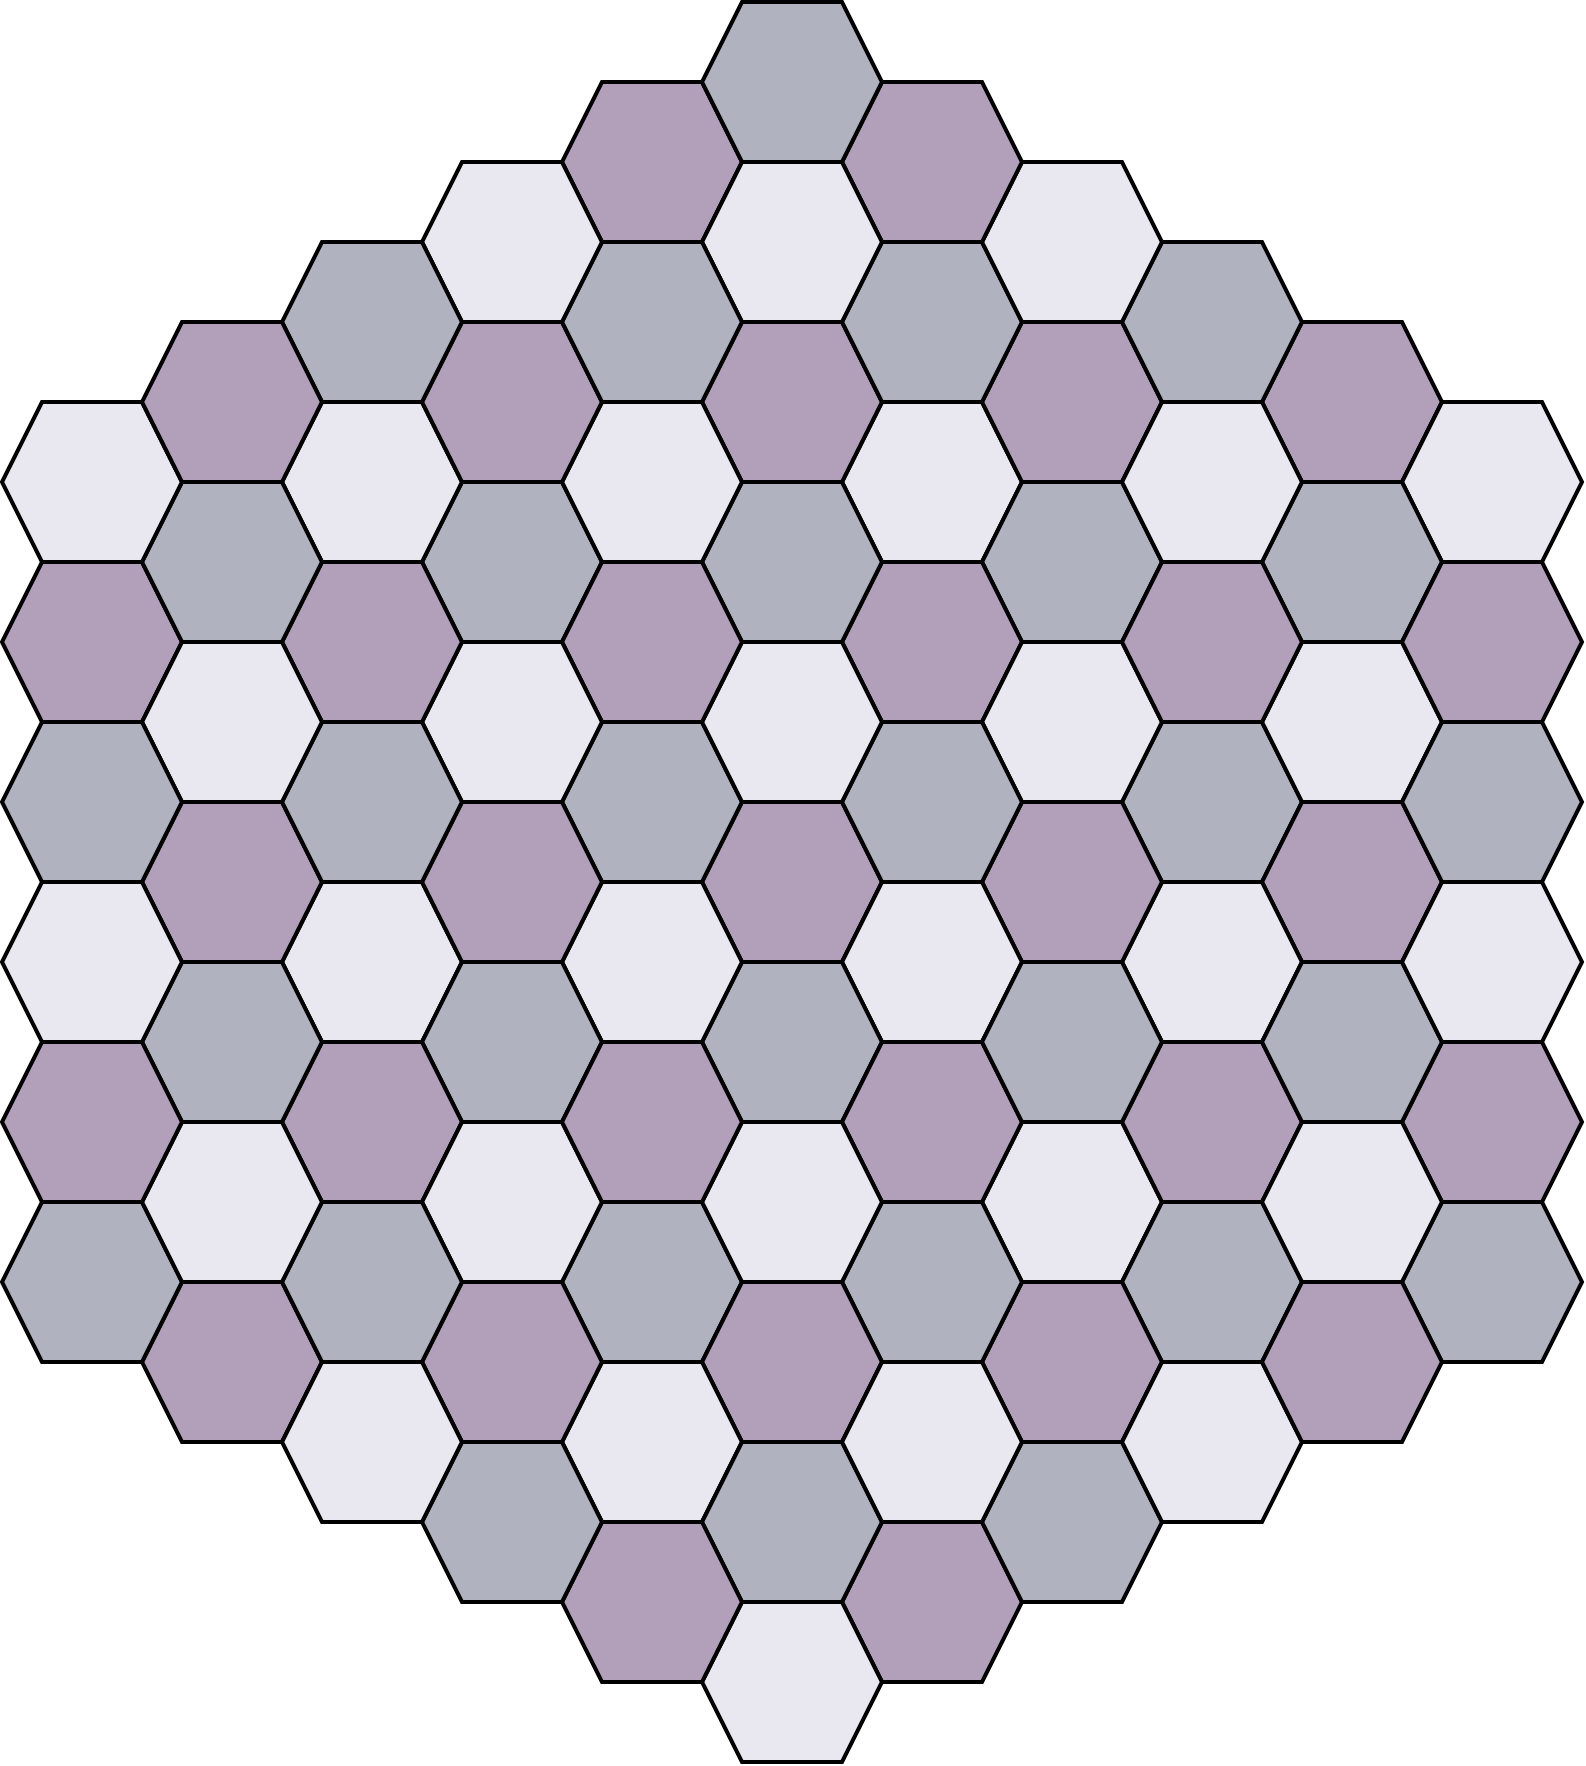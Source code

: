 <mxfile version="14.2.4" type="embed">
    <diagram id="gJLPqacedO71JgMYQs5W" name="Page-1">
        <mxGraphModel dx="1906" dy="1900" grid="1" gridSize="10" guides="1" tooltips="1" connect="1" arrows="1" fold="1" page="1" pageScale="1" pageWidth="850" pageHeight="1100" math="0" shadow="0">
            <root>
                <mxCell id="0"/>
                <mxCell id="1" parent="0"/>
                <mxCell id="9" value="" style="shape=hexagon;perimeter=hexagonPerimeter2;whiteSpace=wrap;html=1;fixedSize=1;strokeColor=#000000;strokeWidth=2;fillColor=#E9E7EF;" vertex="1" parent="1">
                    <mxGeometry x="360" y="190" width="90" height="80" as="geometry"/>
                </mxCell>
                <mxCell id="10" value="" style="shape=hexagon;perimeter=hexagonPerimeter2;whiteSpace=wrap;html=1;fixedSize=1;strokeColor=#000000;strokeWidth=2;fillColor=#B0B2BF;" vertex="1" parent="1">
                    <mxGeometry x="430" y="230" width="90" height="80" as="geometry"/>
                </mxCell>
                <mxCell id="11" value="" style="shape=hexagon;perimeter=hexagonPerimeter2;whiteSpace=wrap;html=1;fixedSize=1;strokeColor=#000000;strokeWidth=2;fillColor=#B2A0BB;" vertex="1" parent="1">
                    <mxGeometry x="430" y="150" width="90" height="80" as="geometry"/>
                </mxCell>
                <mxCell id="12" value="" style="shape=hexagon;perimeter=hexagonPerimeter2;whiteSpace=wrap;html=1;fixedSize=1;strokeColor=#000000;strokeWidth=2;fillColor=#B2A0BB;" vertex="1" parent="1">
                    <mxGeometry x="360" y="270" width="90" height="80" as="geometry"/>
                </mxCell>
                <mxCell id="13" value="" style="shape=hexagon;perimeter=hexagonPerimeter2;whiteSpace=wrap;html=1;fixedSize=1;strokeColor=#000000;strokeWidth=2;fillColor=#B0B2BF;" vertex="1" parent="1">
                    <mxGeometry x="290" y="230" width="90" height="80" as="geometry"/>
                </mxCell>
                <mxCell id="14" value="" style="shape=hexagon;perimeter=hexagonPerimeter2;whiteSpace=wrap;html=1;fixedSize=1;strokeColor=#000000;strokeWidth=2;fillColor=#B2A0BB;" vertex="1" parent="1">
                    <mxGeometry x="290" y="150" width="90" height="80" as="geometry"/>
                </mxCell>
                <mxCell id="15" value="" style="shape=hexagon;perimeter=hexagonPerimeter2;whiteSpace=wrap;html=1;fixedSize=1;strokeColor=#000000;strokeWidth=2;fillColor=#B0B2BF;" vertex="1" parent="1">
                    <mxGeometry x="360" y="110" width="90" height="80" as="geometry"/>
                </mxCell>
                <mxCell id="16" value="" style="shape=hexagon;perimeter=hexagonPerimeter2;whiteSpace=wrap;html=1;fixedSize=1;strokeColor=#000000;strokeWidth=2;fillColor=#B2A0BB;" vertex="1" parent="1">
                    <mxGeometry x="570" y="150" width="90" height="80" as="geometry"/>
                </mxCell>
                <mxCell id="17" value="" style="shape=hexagon;perimeter=hexagonPerimeter2;whiteSpace=wrap;html=1;fixedSize=1;strokeColor=#000000;strokeWidth=2;fillColor=#E9E7EF;" vertex="1" parent="1">
                    <mxGeometry x="640" y="190" width="90" height="80" as="geometry"/>
                </mxCell>
                <mxCell id="19" value="" style="shape=hexagon;perimeter=hexagonPerimeter2;whiteSpace=wrap;html=1;fixedSize=1;strokeColor=#000000;strokeWidth=2;fillColor=#B0B2BF;" vertex="1" parent="1">
                    <mxGeometry x="570" y="230" width="90" height="80" as="geometry"/>
                </mxCell>
                <mxCell id="20" value="" style="shape=hexagon;perimeter=hexagonPerimeter2;whiteSpace=wrap;html=1;fixedSize=1;strokeColor=#000000;strokeWidth=2;fillColor=#E9E7EF;" vertex="1" parent="1">
                    <mxGeometry x="500" y="190" width="90" height="80" as="geometry"/>
                </mxCell>
                <mxCell id="21" value="" style="shape=hexagon;perimeter=hexagonPerimeter2;whiteSpace=wrap;html=1;fixedSize=1;strokeColor=#000000;strokeWidth=2;fillColor=#B0B2BF;" vertex="1" parent="1">
                    <mxGeometry x="500" y="110" width="90" height="80" as="geometry"/>
                </mxCell>
                <mxCell id="23" value="" style="shape=hexagon;perimeter=hexagonPerimeter2;whiteSpace=wrap;html=1;fixedSize=1;strokeColor=#000000;strokeWidth=2;fillColor=#B0B2BF;" vertex="1" parent="1">
                    <mxGeometry x="500" y="350" width="90" height="80" as="geometry"/>
                </mxCell>
                <mxCell id="24" value="" style="shape=hexagon;perimeter=hexagonPerimeter2;whiteSpace=wrap;html=1;fixedSize=1;strokeColor=#000000;strokeWidth=2;fillColor=#B2A0BB;" vertex="1" parent="1">
                    <mxGeometry x="570" y="390" width="90" height="80" as="geometry"/>
                </mxCell>
                <mxCell id="25" value="" style="shape=hexagon;perimeter=hexagonPerimeter2;whiteSpace=wrap;html=1;fixedSize=1;strokeColor=#000000;strokeWidth=2;fillColor=#E9E7EF;" vertex="1" parent="1">
                    <mxGeometry x="570" y="310" width="90" height="80" as="geometry"/>
                </mxCell>
                <mxCell id="26" value="" style="shape=hexagon;perimeter=hexagonPerimeter2;whiteSpace=wrap;html=1;fixedSize=1;strokeColor=#000000;strokeWidth=2;fillColor=#E9E7EF;" vertex="1" parent="1">
                    <mxGeometry x="500" y="430" width="90" height="80" as="geometry"/>
                </mxCell>
                <mxCell id="27" value="" style="shape=hexagon;perimeter=hexagonPerimeter2;whiteSpace=wrap;html=1;fixedSize=1;strokeColor=#000000;strokeWidth=2;fillColor=#B2A0BB;" vertex="1" parent="1">
                    <mxGeometry x="430" y="390" width="90" height="80" as="geometry"/>
                </mxCell>
                <mxCell id="28" value="" style="shape=hexagon;perimeter=hexagonPerimeter2;whiteSpace=wrap;html=1;fixedSize=1;strokeColor=#000000;strokeWidth=2;fillColor=#E9E7EF;" vertex="1" parent="1">
                    <mxGeometry x="430" y="310" width="90" height="80" as="geometry"/>
                </mxCell>
                <mxCell id="29" value="" style="shape=hexagon;perimeter=hexagonPerimeter2;whiteSpace=wrap;html=1;fixedSize=1;strokeColor=#000000;strokeWidth=2;fillColor=#B2A0BB;" vertex="1" parent="1">
                    <mxGeometry x="500" y="270" width="90" height="80" as="geometry"/>
                </mxCell>
                <mxCell id="30" value="" style="shape=hexagon;perimeter=hexagonPerimeter2;whiteSpace=wrap;html=1;fixedSize=1;strokeColor=#000000;strokeWidth=2;fillColor=#B2A0BB;" vertex="1" parent="1">
                    <mxGeometry x="290" y="390" width="90" height="80" as="geometry"/>
                </mxCell>
                <mxCell id="31" value="" style="shape=hexagon;perimeter=hexagonPerimeter2;whiteSpace=wrap;html=1;fixedSize=1;strokeColor=#000000;strokeWidth=2;fillColor=#E9E7EF;" vertex="1" parent="1">
                    <mxGeometry x="360" y="430" width="90" height="80" as="geometry"/>
                </mxCell>
                <mxCell id="32" value="" style="shape=hexagon;perimeter=hexagonPerimeter2;whiteSpace=wrap;html=1;fixedSize=1;strokeColor=#000000;strokeWidth=2;fillColor=#B0B2BF;" vertex="1" parent="1">
                    <mxGeometry x="360" y="350" width="90" height="80" as="geometry"/>
                </mxCell>
                <mxCell id="33" value="" style="shape=hexagon;perimeter=hexagonPerimeter2;whiteSpace=wrap;html=1;fixedSize=1;strokeColor=#000000;strokeWidth=2;fillColor=#B0B2BF;" vertex="1" parent="1">
                    <mxGeometry x="290" y="470" width="90" height="80" as="geometry"/>
                </mxCell>
                <mxCell id="34" value="" style="shape=hexagon;perimeter=hexagonPerimeter2;whiteSpace=wrap;html=1;fixedSize=1;strokeColor=#000000;strokeWidth=2;fillColor=#E9E7EF;" vertex="1" parent="1">
                    <mxGeometry x="220" y="430" width="90" height="80" as="geometry"/>
                </mxCell>
                <mxCell id="35" value="" style="shape=hexagon;perimeter=hexagonPerimeter2;whiteSpace=wrap;html=1;fixedSize=1;strokeColor=#000000;strokeWidth=2;fillColor=#B0B2BF;" vertex="1" parent="1">
                    <mxGeometry x="220" y="350" width="90" height="80" as="geometry"/>
                </mxCell>
                <mxCell id="36" value="" style="shape=hexagon;perimeter=hexagonPerimeter2;whiteSpace=wrap;html=1;fixedSize=1;strokeColor=#000000;strokeWidth=2;fillColor=#E9E7EF;" vertex="1" parent="1">
                    <mxGeometry x="290" y="310" width="90" height="80" as="geometry"/>
                </mxCell>
                <mxCell id="37" value="" style="shape=hexagon;perimeter=hexagonPerimeter2;whiteSpace=wrap;html=1;fixedSize=1;strokeColor=#000000;strokeWidth=2;fillColor=#B0B2BF;" vertex="1" parent="1">
                    <mxGeometry x="150" y="230" width="90" height="80" as="geometry"/>
                </mxCell>
                <mxCell id="38" value="" style="shape=hexagon;perimeter=hexagonPerimeter2;whiteSpace=wrap;html=1;fixedSize=1;strokeColor=#000000;strokeWidth=2;fillColor=#B2A0BB;" vertex="1" parent="1">
                    <mxGeometry x="220" y="270" width="90" height="80" as="geometry"/>
                </mxCell>
                <mxCell id="39" value="" style="shape=hexagon;perimeter=hexagonPerimeter2;whiteSpace=wrap;html=1;fixedSize=1;strokeColor=#000000;strokeWidth=2;fillColor=#E9E7EF;" vertex="1" parent="1">
                    <mxGeometry x="220" y="190" width="90" height="80" as="geometry"/>
                </mxCell>
                <mxCell id="40" value="" style="shape=hexagon;perimeter=hexagonPerimeter2;whiteSpace=wrap;html=1;fixedSize=1;strokeColor=#000000;strokeWidth=2;fillColor=#E9E7EF;" vertex="1" parent="1">
                    <mxGeometry x="150" y="310" width="90" height="80" as="geometry"/>
                </mxCell>
                <mxCell id="41" value="" style="shape=hexagon;perimeter=hexagonPerimeter2;whiteSpace=wrap;html=1;fixedSize=1;strokeColor=#000000;strokeWidth=2;fillColor=#B2A0BB;" vertex="1" parent="1">
                    <mxGeometry x="80" y="270" width="90" height="80" as="geometry"/>
                </mxCell>
                <mxCell id="42" value="" style="shape=hexagon;perimeter=hexagonPerimeter2;whiteSpace=wrap;html=1;fixedSize=1;strokeColor=#000000;strokeWidth=2;fillColor=#E9E7EF;" vertex="1" parent="1">
                    <mxGeometry x="80" y="190" width="90" height="80" as="geometry"/>
                </mxCell>
                <mxCell id="43" value="" style="shape=hexagon;perimeter=hexagonPerimeter2;whiteSpace=wrap;html=1;fixedSize=1;strokeColor=#000000;strokeWidth=2;fillColor=#B2A0BB;" vertex="1" parent="1">
                    <mxGeometry x="150" y="150" width="90" height="80" as="geometry"/>
                </mxCell>
                <mxCell id="44" value="" style="shape=hexagon;perimeter=hexagonPerimeter2;whiteSpace=wrap;html=1;fixedSize=1;strokeColor=#000000;strokeWidth=2;fillColor=#E9E7EF;" vertex="1" parent="1">
                    <mxGeometry x="80" y="430" width="90" height="80" as="geometry"/>
                </mxCell>
                <mxCell id="45" value="" style="shape=hexagon;perimeter=hexagonPerimeter2;whiteSpace=wrap;html=1;fixedSize=1;strokeColor=#000000;strokeWidth=2;fillColor=#B0B2BF;" vertex="1" parent="1">
                    <mxGeometry x="150" y="470" width="90" height="80" as="geometry"/>
                </mxCell>
                <mxCell id="46" value="" style="shape=hexagon;perimeter=hexagonPerimeter2;whiteSpace=wrap;html=1;fixedSize=1;strokeColor=#000000;strokeWidth=2;fillColor=#B2A0BB;" vertex="1" parent="1">
                    <mxGeometry x="150" y="390" width="90" height="80" as="geometry"/>
                </mxCell>
                <mxCell id="47" value="" style="shape=hexagon;perimeter=hexagonPerimeter2;whiteSpace=wrap;html=1;fixedSize=1;strokeColor=#000000;strokeWidth=2;fillColor=#B2A0BB;" vertex="1" parent="1">
                    <mxGeometry x="80" y="510" width="90" height="80" as="geometry"/>
                </mxCell>
                <mxCell id="48" value="" style="shape=hexagon;perimeter=hexagonPerimeter2;whiteSpace=wrap;html=1;fixedSize=1;strokeColor=#000000;strokeWidth=2;fillColor=#B0B2BF;" vertex="1" parent="1">
                    <mxGeometry x="10" y="470" width="90" height="80" as="geometry"/>
                </mxCell>
                <mxCell id="49" value="" style="shape=hexagon;perimeter=hexagonPerimeter2;whiteSpace=wrap;html=1;fixedSize=1;strokeColor=#000000;strokeWidth=2;fillColor=#B2A0BB;" vertex="1" parent="1">
                    <mxGeometry x="10" y="390" width="90" height="80" as="geometry"/>
                </mxCell>
                <mxCell id="50" value="" style="shape=hexagon;perimeter=hexagonPerimeter2;whiteSpace=wrap;html=1;fixedSize=1;strokeColor=#000000;strokeWidth=2;fillColor=#B0B2BF;" vertex="1" parent="1">
                    <mxGeometry x="80" y="350" width="90" height="80" as="geometry"/>
                </mxCell>
                <mxCell id="51" value="" style="shape=hexagon;perimeter=hexagonPerimeter2;whiteSpace=wrap;html=1;fixedSize=1;strokeColor=#000000;strokeWidth=2;fillColor=#E9E7EF;" vertex="1" parent="1">
                    <mxGeometry x="430" y="550" width="90" height="80" as="geometry"/>
                </mxCell>
                <mxCell id="52" value="" style="shape=hexagon;perimeter=hexagonPerimeter2;whiteSpace=wrap;html=1;fixedSize=1;strokeColor=#000000;strokeWidth=2;fillColor=#B0B2BF;" vertex="1" parent="1">
                    <mxGeometry x="500" y="590" width="90" height="80" as="geometry"/>
                </mxCell>
                <mxCell id="53" value="" style="shape=hexagon;perimeter=hexagonPerimeter2;whiteSpace=wrap;html=1;fixedSize=1;strokeColor=#000000;strokeWidth=2;fillColor=#B2A0BB;" vertex="1" parent="1">
                    <mxGeometry x="500" y="510" width="90" height="80" as="geometry"/>
                </mxCell>
                <mxCell id="54" value="" style="shape=hexagon;perimeter=hexagonPerimeter2;whiteSpace=wrap;html=1;fixedSize=1;strokeColor=#000000;strokeWidth=2;fillColor=#B2A0BB;" vertex="1" parent="1">
                    <mxGeometry x="430" y="630" width="90" height="80" as="geometry"/>
                </mxCell>
                <mxCell id="55" value="" style="shape=hexagon;perimeter=hexagonPerimeter2;whiteSpace=wrap;html=1;fixedSize=1;strokeColor=#000000;strokeWidth=2;fillColor=#B0B2BF;" vertex="1" parent="1">
                    <mxGeometry x="360" y="590" width="90" height="80" as="geometry"/>
                </mxCell>
                <mxCell id="56" value="" style="shape=hexagon;perimeter=hexagonPerimeter2;whiteSpace=wrap;html=1;fixedSize=1;strokeColor=#000000;strokeWidth=2;fillColor=#B2A0BB;" vertex="1" parent="1">
                    <mxGeometry x="360" y="510" width="90" height="80" as="geometry"/>
                </mxCell>
                <mxCell id="57" value="" style="shape=hexagon;perimeter=hexagonPerimeter2;whiteSpace=wrap;html=1;fixedSize=1;strokeColor=#000000;strokeWidth=2;fillColor=#B0B2BF;" vertex="1" parent="1">
                    <mxGeometry x="430" y="470" width="90" height="80" as="geometry"/>
                </mxCell>
                <mxCell id="58" value="" style="shape=hexagon;perimeter=hexagonPerimeter2;whiteSpace=wrap;html=1;fixedSize=1;strokeColor=#000000;strokeWidth=2;fillColor=#B0B2BF;" vertex="1" parent="1">
                    <mxGeometry x="220" y="590" width="90" height="80" as="geometry"/>
                </mxCell>
                <mxCell id="59" value="" style="shape=hexagon;perimeter=hexagonPerimeter2;whiteSpace=wrap;html=1;fixedSize=1;strokeColor=#000000;strokeWidth=2;fillColor=#B2A0BB;" vertex="1" parent="1">
                    <mxGeometry x="290" y="630" width="90" height="80" as="geometry"/>
                </mxCell>
                <mxCell id="60" value="" style="shape=hexagon;perimeter=hexagonPerimeter2;whiteSpace=wrap;html=1;fixedSize=1;strokeColor=#000000;strokeWidth=2;fillColor=#E9E7EF;" vertex="1" parent="1">
                    <mxGeometry x="290" y="550" width="90" height="80" as="geometry"/>
                </mxCell>
                <mxCell id="61" value="" style="shape=hexagon;perimeter=hexagonPerimeter2;whiteSpace=wrap;html=1;fixedSize=1;strokeColor=#000000;strokeWidth=2;fillColor=#E9E7EF;" vertex="1" parent="1">
                    <mxGeometry x="220" y="670" width="90" height="80" as="geometry"/>
                </mxCell>
                <mxCell id="62" value="" style="shape=hexagon;perimeter=hexagonPerimeter2;whiteSpace=wrap;html=1;fixedSize=1;strokeColor=#000000;strokeWidth=2;fillColor=#B2A0BB;" vertex="1" parent="1">
                    <mxGeometry x="150" y="630" width="90" height="80" as="geometry"/>
                </mxCell>
                <mxCell id="63" value="" style="shape=hexagon;perimeter=hexagonPerimeter2;whiteSpace=wrap;html=1;fixedSize=1;strokeColor=#000000;strokeWidth=2;fillColor=#E9E7EF;" vertex="1" parent="1">
                    <mxGeometry x="150" y="550" width="90" height="80" as="geometry"/>
                </mxCell>
                <mxCell id="64" value="" style="shape=hexagon;perimeter=hexagonPerimeter2;whiteSpace=wrap;html=1;fixedSize=1;strokeColor=#000000;strokeWidth=2;fillColor=#B2A0BB;" vertex="1" parent="1">
                    <mxGeometry x="220" y="510" width="90" height="80" as="geometry"/>
                </mxCell>
                <mxCell id="65" value="" style="shape=hexagon;perimeter=hexagonPerimeter2;whiteSpace=wrap;html=1;fixedSize=1;strokeColor=#000000;strokeWidth=2;fillColor=#B2A0BB;" vertex="1" parent="1">
                    <mxGeometry x="640" y="510" width="90" height="80" as="geometry"/>
                </mxCell>
                <mxCell id="68" value="" style="shape=hexagon;perimeter=hexagonPerimeter2;whiteSpace=wrap;html=1;fixedSize=1;strokeColor=#000000;strokeWidth=2;fillColor=#B0B2BF;" vertex="1" parent="1">
                    <mxGeometry x="640" y="590" width="90" height="80" as="geometry"/>
                </mxCell>
                <mxCell id="69" value="" style="shape=hexagon;perimeter=hexagonPerimeter2;whiteSpace=wrap;html=1;fixedSize=1;strokeColor=#000000;strokeWidth=2;fillColor=#E9E7EF;" vertex="1" parent="1">
                    <mxGeometry x="570" y="550" width="90" height="80" as="geometry"/>
                </mxCell>
                <mxCell id="70" value="" style="shape=hexagon;perimeter=hexagonPerimeter2;whiteSpace=wrap;html=1;fixedSize=1;strokeColor=#000000;strokeWidth=2;fillColor=#B0B2BF;" vertex="1" parent="1">
                    <mxGeometry x="570" y="470" width="90" height="80" as="geometry"/>
                </mxCell>
                <mxCell id="71" value="" style="shape=hexagon;perimeter=hexagonPerimeter2;whiteSpace=wrap;html=1;fixedSize=1;strokeColor=#000000;strokeWidth=2;fillColor=#E9E7EF;" vertex="1" parent="1">
                    <mxGeometry x="640" y="430" width="90" height="80" as="geometry"/>
                </mxCell>
                <mxCell id="76" value="" style="shape=hexagon;perimeter=hexagonPerimeter2;whiteSpace=wrap;html=1;fixedSize=1;strokeColor=#000000;strokeWidth=2;fillColor=#B0B2BF;" vertex="1" parent="1">
                    <mxGeometry x="640" y="350" width="90" height="80" as="geometry"/>
                </mxCell>
                <mxCell id="77" value="" style="shape=hexagon;perimeter=hexagonPerimeter2;whiteSpace=wrap;html=1;fixedSize=1;strokeColor=#000000;strokeWidth=2;fillColor=#B2A0BB;" vertex="1" parent="1">
                    <mxGeometry x="640" y="270" width="90" height="80" as="geometry"/>
                </mxCell>
                <mxCell id="82" value="" style="shape=hexagon;perimeter=hexagonPerimeter2;whiteSpace=wrap;html=1;fixedSize=1;strokeColor=#000000;strokeWidth=2;fillColor=#E9E7EF;" vertex="1" parent="1">
                    <mxGeometry x="430" y="70" width="90" height="80" as="geometry"/>
                </mxCell>
                <mxCell id="83" value="" style="shape=hexagon;perimeter=hexagonPerimeter2;whiteSpace=wrap;html=1;fixedSize=1;strokeColor=#000000;strokeWidth=2;fillColor=#B2A0BB;" vertex="1" parent="1">
                    <mxGeometry x="360" y="30" width="90" height="80" as="geometry"/>
                </mxCell>
                <mxCell id="86" value="" style="shape=hexagon;perimeter=hexagonPerimeter2;whiteSpace=wrap;html=1;fixedSize=1;strokeColor=#000000;strokeWidth=2;fillColor=#b2a0bb;" vertex="1" parent="1">
                    <mxGeometry x="220" y="30" width="90" height="80" as="geometry"/>
                </mxCell>
                <mxCell id="87" value="" style="shape=hexagon;perimeter=hexagonPerimeter2;whiteSpace=wrap;html=1;fixedSize=1;strokeColor=#000000;strokeWidth=2;fillColor=#e9e7ef;" vertex="1" parent="1">
                    <mxGeometry x="290" y="70" width="90" height="80" as="geometry"/>
                </mxCell>
                <mxCell id="88" value="" style="shape=hexagon;perimeter=hexagonPerimeter2;whiteSpace=wrap;html=1;fixedSize=1;strokeColor=#000000;strokeWidth=2;fillColor=#b0b2bf;" vertex="1" parent="1">
                    <mxGeometry x="290" y="-10" width="90" height="80" as="geometry"/>
                </mxCell>
                <mxCell id="89" value="" style="shape=hexagon;perimeter=hexagonPerimeter2;whiteSpace=wrap;html=1;fixedSize=1;strokeColor=#000000;strokeWidth=2;fillColor=#B0B2BF;" vertex="1" parent="1">
                    <mxGeometry x="220" y="110" width="90" height="80" as="geometry"/>
                </mxCell>
                <mxCell id="90" value="" style="shape=hexagon;perimeter=hexagonPerimeter2;whiteSpace=wrap;html=1;fixedSize=1;strokeColor=#000000;strokeWidth=2;fillColor=#E9E7EF;" vertex="1" parent="1">
                    <mxGeometry x="150" y="70" width="90" height="80" as="geometry"/>
                </mxCell>
                <mxCell id="93" value="" style="shape=hexagon;perimeter=hexagonPerimeter2;whiteSpace=wrap;html=1;fixedSize=1;strokeColor=#000000;strokeWidth=2;fillColor=#B2A0BB;" vertex="1" parent="1">
                    <mxGeometry x="360" y="750" width="90" height="80" as="geometry"/>
                </mxCell>
                <mxCell id="95" value="" style="shape=hexagon;perimeter=hexagonPerimeter2;whiteSpace=wrap;html=1;fixedSize=1;strokeColor=#000000;strokeWidth=2;fillColor=#B0B2BF;" vertex="1" parent="1">
                    <mxGeometry x="430" y="710" width="90" height="80" as="geometry"/>
                </mxCell>
                <mxCell id="97" value="" style="shape=hexagon;perimeter=hexagonPerimeter2;whiteSpace=wrap;html=1;fixedSize=1;strokeColor=#000000;strokeWidth=2;fillColor=#E9E7EF;" vertex="1" parent="1">
                    <mxGeometry x="290" y="790" width="90" height="80" as="geometry"/>
                </mxCell>
                <mxCell id="98" value="" style="shape=hexagon;perimeter=hexagonPerimeter2;whiteSpace=wrap;html=1;fixedSize=1;strokeColor=#000000;strokeWidth=2;fillColor=#B0B2BF;" vertex="1" parent="1">
                    <mxGeometry x="290" y="710" width="90" height="80" as="geometry"/>
                </mxCell>
                <mxCell id="99" value="" style="shape=hexagon;perimeter=hexagonPerimeter2;whiteSpace=wrap;html=1;fixedSize=1;strokeColor=#000000;strokeWidth=2;fillColor=#E9E7EF;" vertex="1" parent="1">
                    <mxGeometry x="360" y="670" width="90" height="80" as="geometry"/>
                </mxCell>
                <mxCell id="105" value="" style="shape=hexagon;perimeter=hexagonPerimeter2;whiteSpace=wrap;html=1;fixedSize=1;strokeColor=#000000;strokeWidth=2;fillColor=#E9E7EF;" vertex="1" parent="1">
                    <mxGeometry x="500" y="670" width="90" height="80" as="geometry"/>
                </mxCell>
                <mxCell id="106" value="" style="shape=hexagon;perimeter=hexagonPerimeter2;whiteSpace=wrap;html=1;fixedSize=1;strokeColor=#000000;strokeWidth=2;fillColor=#B2A0BB;" vertex="1" parent="1">
                    <mxGeometry x="570" y="630" width="90" height="80" as="geometry"/>
                </mxCell>
                <mxCell id="109" value="" style="shape=hexagon;perimeter=hexagonPerimeter2;whiteSpace=wrap;html=1;fixedSize=1;strokeColor=#000000;strokeWidth=2;fillColor=#B2A0BB;" vertex="1" parent="1">
                    <mxGeometry x="220" y="750" width="90" height="80" as="geometry"/>
                </mxCell>
                <mxCell id="113" value="" style="shape=hexagon;perimeter=hexagonPerimeter2;whiteSpace=wrap;html=1;fixedSize=1;strokeColor=#000000;strokeWidth=2;fillColor=#B0B2BF;" vertex="1" parent="1">
                    <mxGeometry x="150" y="710" width="90" height="80" as="geometry"/>
                </mxCell>
                <mxCell id="114" value="" style="shape=hexagon;perimeter=hexagonPerimeter2;whiteSpace=wrap;html=1;fixedSize=1;strokeColor=#000000;strokeWidth=2;fillColor=#B2A0BB;" vertex="1" parent="1">
                    <mxGeometry x="10" y="630" width="90" height="80" as="geometry"/>
                </mxCell>
                <mxCell id="115" value="" style="shape=hexagon;perimeter=hexagonPerimeter2;whiteSpace=wrap;html=1;fixedSize=1;strokeColor=#000000;strokeWidth=2;fillColor=#E9E7EF;" vertex="1" parent="1">
                    <mxGeometry x="80" y="670" width="90" height="80" as="geometry"/>
                </mxCell>
                <mxCell id="116" value="" style="shape=hexagon;perimeter=hexagonPerimeter2;whiteSpace=wrap;html=1;fixedSize=1;strokeColor=#000000;strokeWidth=2;fillColor=#B0B2BF;" vertex="1" parent="1">
                    <mxGeometry x="80" y="590" width="90" height="80" as="geometry"/>
                </mxCell>
                <mxCell id="119" value="" style="shape=hexagon;perimeter=hexagonPerimeter2;whiteSpace=wrap;html=1;fixedSize=1;strokeColor=#000000;strokeWidth=2;fillColor=#B0B2BF;" vertex="1" parent="1">
                    <mxGeometry x="-60" y="590" width="90" height="80" as="geometry"/>
                </mxCell>
                <mxCell id="120" value="" style="shape=hexagon;perimeter=hexagonPerimeter2;whiteSpace=wrap;html=1;fixedSize=1;strokeColor=#000000;strokeWidth=2;fillColor=#E9E7EF;" vertex="1" parent="1">
                    <mxGeometry x="10" y="550" width="90" height="80" as="geometry"/>
                </mxCell>
                <mxCell id="135" value="" style="shape=hexagon;perimeter=hexagonPerimeter2;whiteSpace=wrap;html=1;fixedSize=1;strokeColor=#000000;strokeWidth=2;fillColor=#B2A0BB;" vertex="1" parent="1">
                    <mxGeometry x="-60" y="270" width="90" height="80" as="geometry"/>
                </mxCell>
                <mxCell id="136" value="" style="shape=hexagon;perimeter=hexagonPerimeter2;whiteSpace=wrap;html=1;fixedSize=1;strokeColor=#000000;strokeWidth=2;fillColor=#E9E7EF;" vertex="1" parent="1">
                    <mxGeometry x="10" y="310" width="90" height="80" as="geometry"/>
                </mxCell>
                <mxCell id="137" value="" style="shape=hexagon;perimeter=hexagonPerimeter2;whiteSpace=wrap;html=1;fixedSize=1;strokeColor=#000000;strokeWidth=2;fillColor=#B0B2BF;" vertex="1" parent="1">
                    <mxGeometry x="10" y="230" width="90" height="80" as="geometry"/>
                </mxCell>
                <mxCell id="138" value="" style="shape=hexagon;perimeter=hexagonPerimeter2;whiteSpace=wrap;html=1;fixedSize=1;strokeColor=#000000;strokeWidth=2;fillColor=#B0B2BF;" vertex="1" parent="1">
                    <mxGeometry x="-60" y="350" width="90" height="80" as="geometry"/>
                </mxCell>
                <mxCell id="141" value="" style="shape=hexagon;perimeter=hexagonPerimeter2;whiteSpace=wrap;html=1;fixedSize=1;strokeColor=#000000;strokeWidth=2;fillColor=#E9E7EF;" vertex="1" parent="1">
                    <mxGeometry x="-60" y="190" width="90" height="80" as="geometry"/>
                </mxCell>
                <mxCell id="143" value="" style="shape=hexagon;perimeter=hexagonPerimeter2;whiteSpace=wrap;html=1;fixedSize=1;strokeColor=#000000;strokeWidth=2;fillColor=#B2A0BB;" vertex="1" parent="1">
                    <mxGeometry x="-60" y="510" width="90" height="80" as="geometry"/>
                </mxCell>
                <mxCell id="144" value="" style="shape=hexagon;perimeter=hexagonPerimeter2;whiteSpace=wrap;html=1;fixedSize=1;strokeColor=#000000;strokeWidth=2;fillColor=#E9E7EF;" vertex="1" parent="1">
                    <mxGeometry x="-60" y="430" width="90" height="80" as="geometry"/>
                </mxCell>
                <mxCell id="150" value="" style="shape=hexagon;perimeter=hexagonPerimeter2;whiteSpace=wrap;html=1;fixedSize=1;strokeColor=#000000;strokeWidth=2;fillColor=#B0B2BF;" vertex="1" parent="1">
                    <mxGeometry x="80" y="110" width="90" height="80" as="geometry"/>
                </mxCell>
                <mxCell id="152" value="" style="shape=hexagon;perimeter=hexagonPerimeter2;whiteSpace=wrap;html=1;fixedSize=1;strokeColor=#000000;strokeWidth=2;fillColor=#B2A0BB;" vertex="1" parent="1">
                    <mxGeometry x="10" y="150" width="90" height="80" as="geometry"/>
                </mxCell>
            </root>
        </mxGraphModel>
    </diagram>
</mxfile>